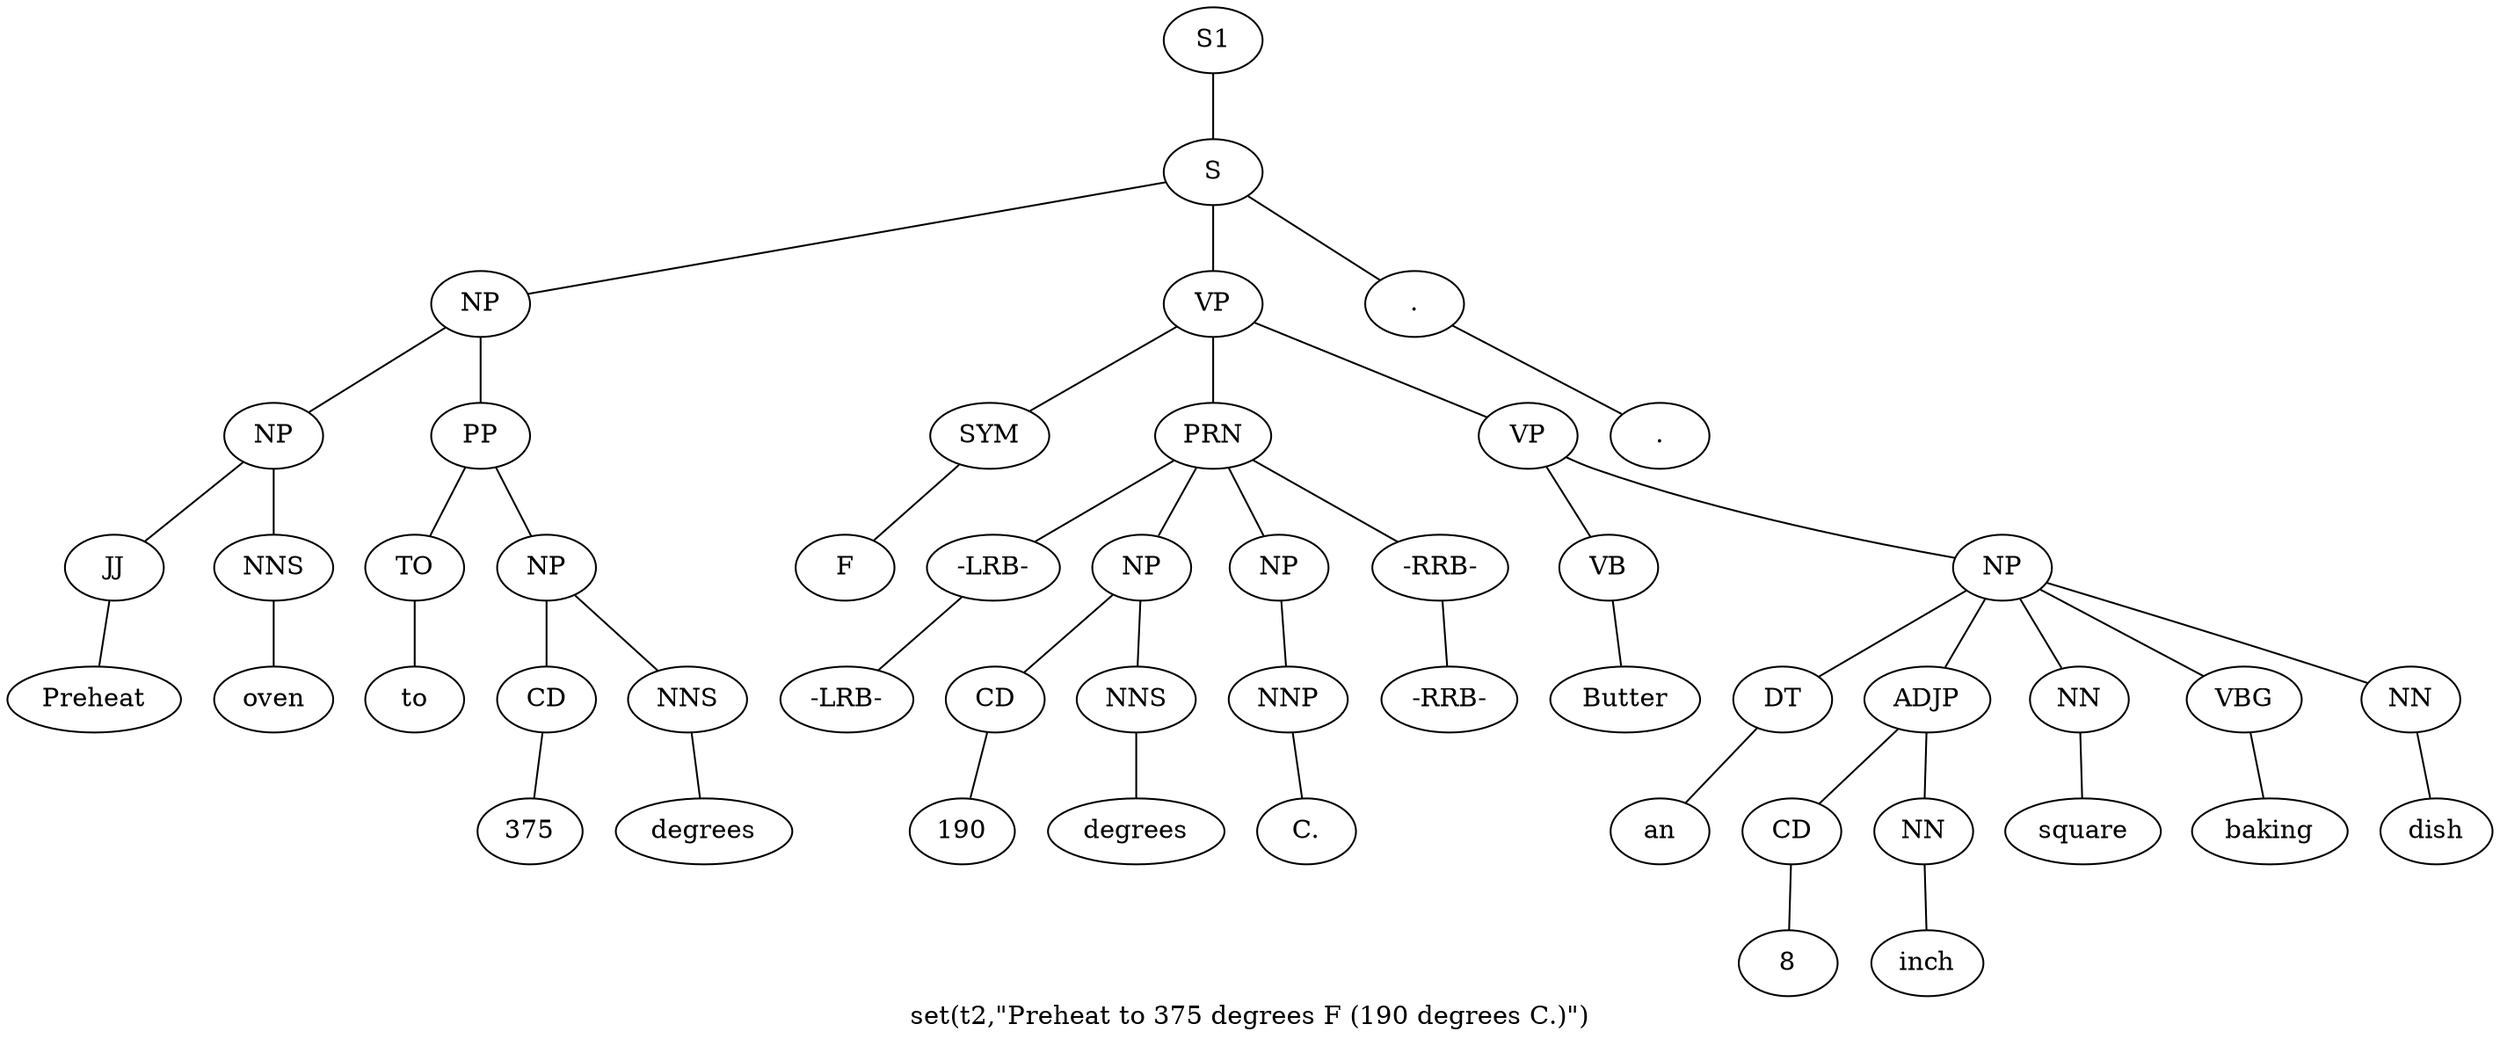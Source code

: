 graph SyntaxGraph {
	label = "set(t2,\"Preheat to 375 degrees F (190 degrees C.)\")";
	Node0 [label="S1"];
	Node1 [label="S"];
	Node2 [label="NP"];
	Node3 [label="NP"];
	Node4 [label="JJ"];
	Node5 [label="Preheat"];
	Node6 [label="NNS"];
	Node7 [label="oven"];
	Node8 [label="PP"];
	Node9 [label="TO"];
	Node10 [label="to"];
	Node11 [label="NP"];
	Node12 [label="CD"];
	Node13 [label="375"];
	Node14 [label="NNS"];
	Node15 [label="degrees"];
	Node16 [label="VP"];
	Node17 [label="SYM"];
	Node18 [label="F"];
	Node19 [label="PRN"];
	Node20 [label="-LRB-"];
	Node21 [label="-LRB-"];
	Node22 [label="NP"];
	Node23 [label="CD"];
	Node24 [label="190"];
	Node25 [label="NNS"];
	Node26 [label="degrees"];
	Node27 [label="NP"];
	Node28 [label="NNP"];
	Node29 [label="C."];
	Node30 [label="-RRB-"];
	Node31 [label="-RRB-"];
	Node32 [label="VP"];
	Node33 [label="VB"];
	Node34 [label="Butter"];
	Node35 [label="NP"];
	Node36 [label="DT"];
	Node37 [label="an"];
	Node38 [label="ADJP"];
	Node39 [label="CD"];
	Node40 [label="8"];
	Node41 [label="NN"];
	Node42 [label="inch"];
	Node43 [label="NN"];
	Node44 [label="square"];
	Node45 [label="VBG"];
	Node46 [label="baking"];
	Node47 [label="NN"];
	Node48 [label="dish"];
	Node49 [label="."];
	Node50 [label="."];

	Node0 -- Node1;
	Node1 -- Node2;
	Node1 -- Node16;
	Node1 -- Node49;
	Node2 -- Node3;
	Node2 -- Node8;
	Node3 -- Node4;
	Node3 -- Node6;
	Node4 -- Node5;
	Node6 -- Node7;
	Node8 -- Node9;
	Node8 -- Node11;
	Node9 -- Node10;
	Node11 -- Node12;
	Node11 -- Node14;
	Node12 -- Node13;
	Node14 -- Node15;
	Node16 -- Node17;
	Node16 -- Node19;
	Node16 -- Node32;
	Node17 -- Node18;
	Node19 -- Node20;
	Node19 -- Node22;
	Node19 -- Node27;
	Node19 -- Node30;
	Node20 -- Node21;
	Node22 -- Node23;
	Node22 -- Node25;
	Node23 -- Node24;
	Node25 -- Node26;
	Node27 -- Node28;
	Node28 -- Node29;
	Node30 -- Node31;
	Node32 -- Node33;
	Node32 -- Node35;
	Node33 -- Node34;
	Node35 -- Node36;
	Node35 -- Node38;
	Node35 -- Node43;
	Node35 -- Node45;
	Node35 -- Node47;
	Node36 -- Node37;
	Node38 -- Node39;
	Node38 -- Node41;
	Node39 -- Node40;
	Node41 -- Node42;
	Node43 -- Node44;
	Node45 -- Node46;
	Node47 -- Node48;
	Node49 -- Node50;
}